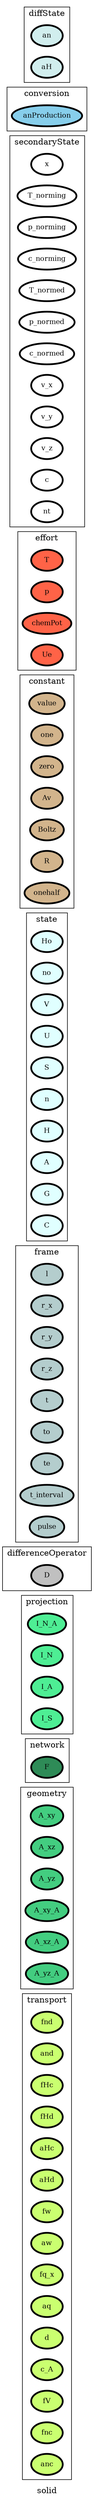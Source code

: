 digraph solid {
label=solid;
rankdir=LR;
subgraph cluster_solid___transport {
label=transport;
rankdir=LR;
V_101 [fillcolor=darkolivegreen1, fontsize=12, label=fnd, penwidth=3, style=filled];
V_104 [fillcolor=darkolivegreen1, fontsize=12, label=and, penwidth=3, style=filled];
V_109 [fillcolor=darkolivegreen1, fontsize=12, label=fHc, penwidth=3, style=filled];
V_110 [fillcolor=darkolivegreen1, fontsize=12, label=fHd, penwidth=3, style=filled];
V_111 [fillcolor=darkolivegreen1, fontsize=12, label=aHc, penwidth=3, style=filled];
V_112 [fillcolor=darkolivegreen1, fontsize=12, label=aHd, penwidth=3, style=filled];
V_141 [fillcolor=darkolivegreen1, fontsize=12, label=fw, penwidth=3, style=filled];
V_142 [fillcolor=darkolivegreen1, fontsize=12, label=aw, penwidth=3, style=filled];
V_83 [fillcolor=darkolivegreen1, fontsize=12, label=fq_x, penwidth=3, style=filled];
V_84 [fillcolor=darkolivegreen1, fontsize=12, label=aq, penwidth=3, style=filled];
V_86 [fillcolor=darkolivegreen1, fontsize=12, label=d, penwidth=3, style=filled];
V_87 [fillcolor=darkolivegreen1, fontsize=12, label=c_A, penwidth=3, style=filled];
V_91 [fillcolor=darkolivegreen1, fontsize=12, label=fV, penwidth=3, style=filled];
V_92 [fillcolor=darkolivegreen1, fontsize=12, label=fnc, penwidth=3, style=filled];
V_93 [fillcolor=darkolivegreen1, fontsize=12, label=anc, penwidth=3, style=filled];
}

subgraph cluster_solid___geometry {
label=geometry;
rankdir=LR;
V_65 [fillcolor=seagreen3, fontsize=12, label=A_xy, penwidth=3, style=filled];
V_66 [fillcolor=seagreen3, fontsize=12, label=A_xz, penwidth=3, style=filled];
V_67 [fillcolor=seagreen3, fontsize=12, label=A_yz, penwidth=3, style=filled];
V_68 [fillcolor=seagreen3, fontsize=12, label=A_xy_A, penwidth=3, style=filled];
V_69 [fillcolor=seagreen3, fontsize=12, label=A_xz_A, penwidth=3, style=filled];
V_70 [fillcolor=seagreen3, fontsize=12, label=A_yz_A, penwidth=3, style=filled];
}

subgraph cluster_solid___properties {
label=properties;
rankdir=LR;
}

subgraph cluster_solid___network {
label=network;
rankdir=LR;
V_10 [fillcolor=seagreen4, fontsize=12, label=F, penwidth=3, style=filled];
}

subgraph cluster_solid___projection {
label=projection;
rankdir=LR;
V_48 [fillcolor=seagreen2, fontsize=12, label=I_N_A, penwidth=3, style=filled];
V_96 [fillcolor=seagreen2, fontsize=12, label=I_N, penwidth=3, style=filled];
V_97 [fillcolor=seagreen2, fontsize=12, label=I_A, penwidth=3, style=filled];
V_98 [fillcolor=seagreen2, fontsize=12, label=I_S, penwidth=3, style=filled];
}

subgraph cluster_solid___differenceOperator {
label=differenceOperator;
rankdir=LR;
V_64 [fillcolor=grey, fontsize=12, label=D, penwidth=3, style=filled];
}

subgraph cluster_solid___frame {
label=frame;
rankdir=LR;
V_11 [fillcolor=lightcyan3, fontsize=12, label=l, penwidth=3, style=filled];
V_12 [fillcolor=lightcyan3, fontsize=12, label=r_x, penwidth=3, style=filled];
V_13 [fillcolor=lightcyan3, fontsize=12, label=r_y, penwidth=3, style=filled];
V_14 [fillcolor=lightcyan3, fontsize=12, label=r_z, penwidth=3, style=filled];
V_4 [fillcolor=lightcyan3, fontsize=12, label=t, penwidth=3, style=filled];
V_5 [fillcolor=lightcyan3, fontsize=12, label=to, penwidth=3, style=filled];
V_6 [fillcolor=lightcyan3, fontsize=12, label=te, penwidth=3, style=filled];
V_7 [fillcolor=lightcyan3, fontsize=12, label=t_interval, penwidth=3, style=filled];
V_9 [fillcolor=lightcyan3, fontsize=12, label=pulse, penwidth=3, style=filled];
}

subgraph cluster_solid___state {
label=state;
rankdir=LR;
V_144 [fillcolor=lightcyan, fontsize=12, label=Ho, penwidth=3, style=filled];
V_145 [fillcolor=lightcyan, fontsize=12, label=no, penwidth=3, style=filled];
V_15 [fillcolor=lightcyan, fontsize=12, label=V, penwidth=3, style=filled];
V_16 [fillcolor=lightcyan, fontsize=12, label=U, penwidth=3, style=filled];
V_17 [fillcolor=lightcyan, fontsize=12, label=S, penwidth=3, style=filled];
V_18 [fillcolor=lightcyan, fontsize=12, label=n, penwidth=3, style=filled];
V_22 [fillcolor=lightcyan, fontsize=12, label=H, penwidth=3, style=filled];
V_23 [fillcolor=lightcyan, fontsize=12, label=A, penwidth=3, style=filled];
V_24 [fillcolor=lightcyan, fontsize=12, label=G, penwidth=3, style=filled];
V_25 [fillcolor=lightcyan, fontsize=12, label=C, penwidth=3, style=filled];
}

subgraph cluster_solid___constant {
label=constant;
rankdir=LR;
V_1 [fillcolor=tan, fontsize=12, label=value, penwidth=3, style=filled];
V_2 [fillcolor=tan, fontsize=12, label=one, penwidth=3, style=filled];
V_3 [fillcolor=tan, fontsize=12, label=zero, penwidth=3, style=filled];
V_32 [fillcolor=tan, fontsize=12, label=Av, penwidth=3, style=filled];
V_33 [fillcolor=tan, fontsize=12, label=Boltz, penwidth=3, style=filled];
V_34 [fillcolor=tan, fontsize=12, label=R, penwidth=3, style=filled];
V_8 [fillcolor=tan, fontsize=12, label=onehalf, penwidth=3, style=filled];
}

subgraph cluster_solid___effort {
label=effort;
rankdir=LR;
V_19 [fillcolor=tomato, fontsize=12, label=T, penwidth=3, style=filled];
V_20 [fillcolor=tomato, fontsize=12, label=p, penwidth=3, style=filled];
V_21 [fillcolor=tomato, fontsize=12, label=chemPot, penwidth=3, style=filled];
V_35 [fillcolor=tomato, fontsize=12, label=Ue, penwidth=3, style=filled];
}

subgraph cluster_solid___secondaryState {
label=secondaryState;
rankdir=LR;
V_100 [fillcolor=white, fontsize=12, label=x, penwidth=3, style=filled];
V_146 [fillcolor=white, fontsize=12, label=T_norming, penwidth=3, style=filled];
V_147 [fillcolor=white, fontsize=12, label=p_norming, penwidth=3, style=filled];
V_148 [fillcolor=white, fontsize=12, label=c_norming, penwidth=3, style=filled];
V_149 [fillcolor=white, fontsize=12, label=T_normed, penwidth=3, style=filled];
V_150 [fillcolor=white, fontsize=12, label=p_normed, penwidth=3, style=filled];
V_151 [fillcolor=white, fontsize=12, label=c_normed, penwidth=3, style=filled];
V_27 [fillcolor=white, fontsize=12, label=v_x, penwidth=3, style=filled];
V_28 [fillcolor=white, fontsize=12, label=v_y, penwidth=3, style=filled];
V_29 [fillcolor=white, fontsize=12, label=v_z, penwidth=3, style=filled];
V_85 [fillcolor=white, fontsize=12, label=c, penwidth=3, style=filled];
V_99 [fillcolor=white, fontsize=12, label=nt, penwidth=3, style=filled];
}

subgraph cluster_solid___conversion {
label=conversion;
rankdir=LR;
V_138 [fillcolor=skyblue, fontsize=12, label=anProduction, penwidth=3, style=filled];
}

subgraph cluster_solid___diffState {
label=diffState;
rankdir=LR;
V_139 [fillcolor=lightcyan2, fontsize=12, label=an, penwidth=3, style=filled];
V_143 [fillcolor=lightcyan2, fontsize=12, label=aH, penwidth=3, style=filled];
}

subgraph cluster_solid___internalTransport {
label=internalTransport;
rankdir=LR;
}

}
